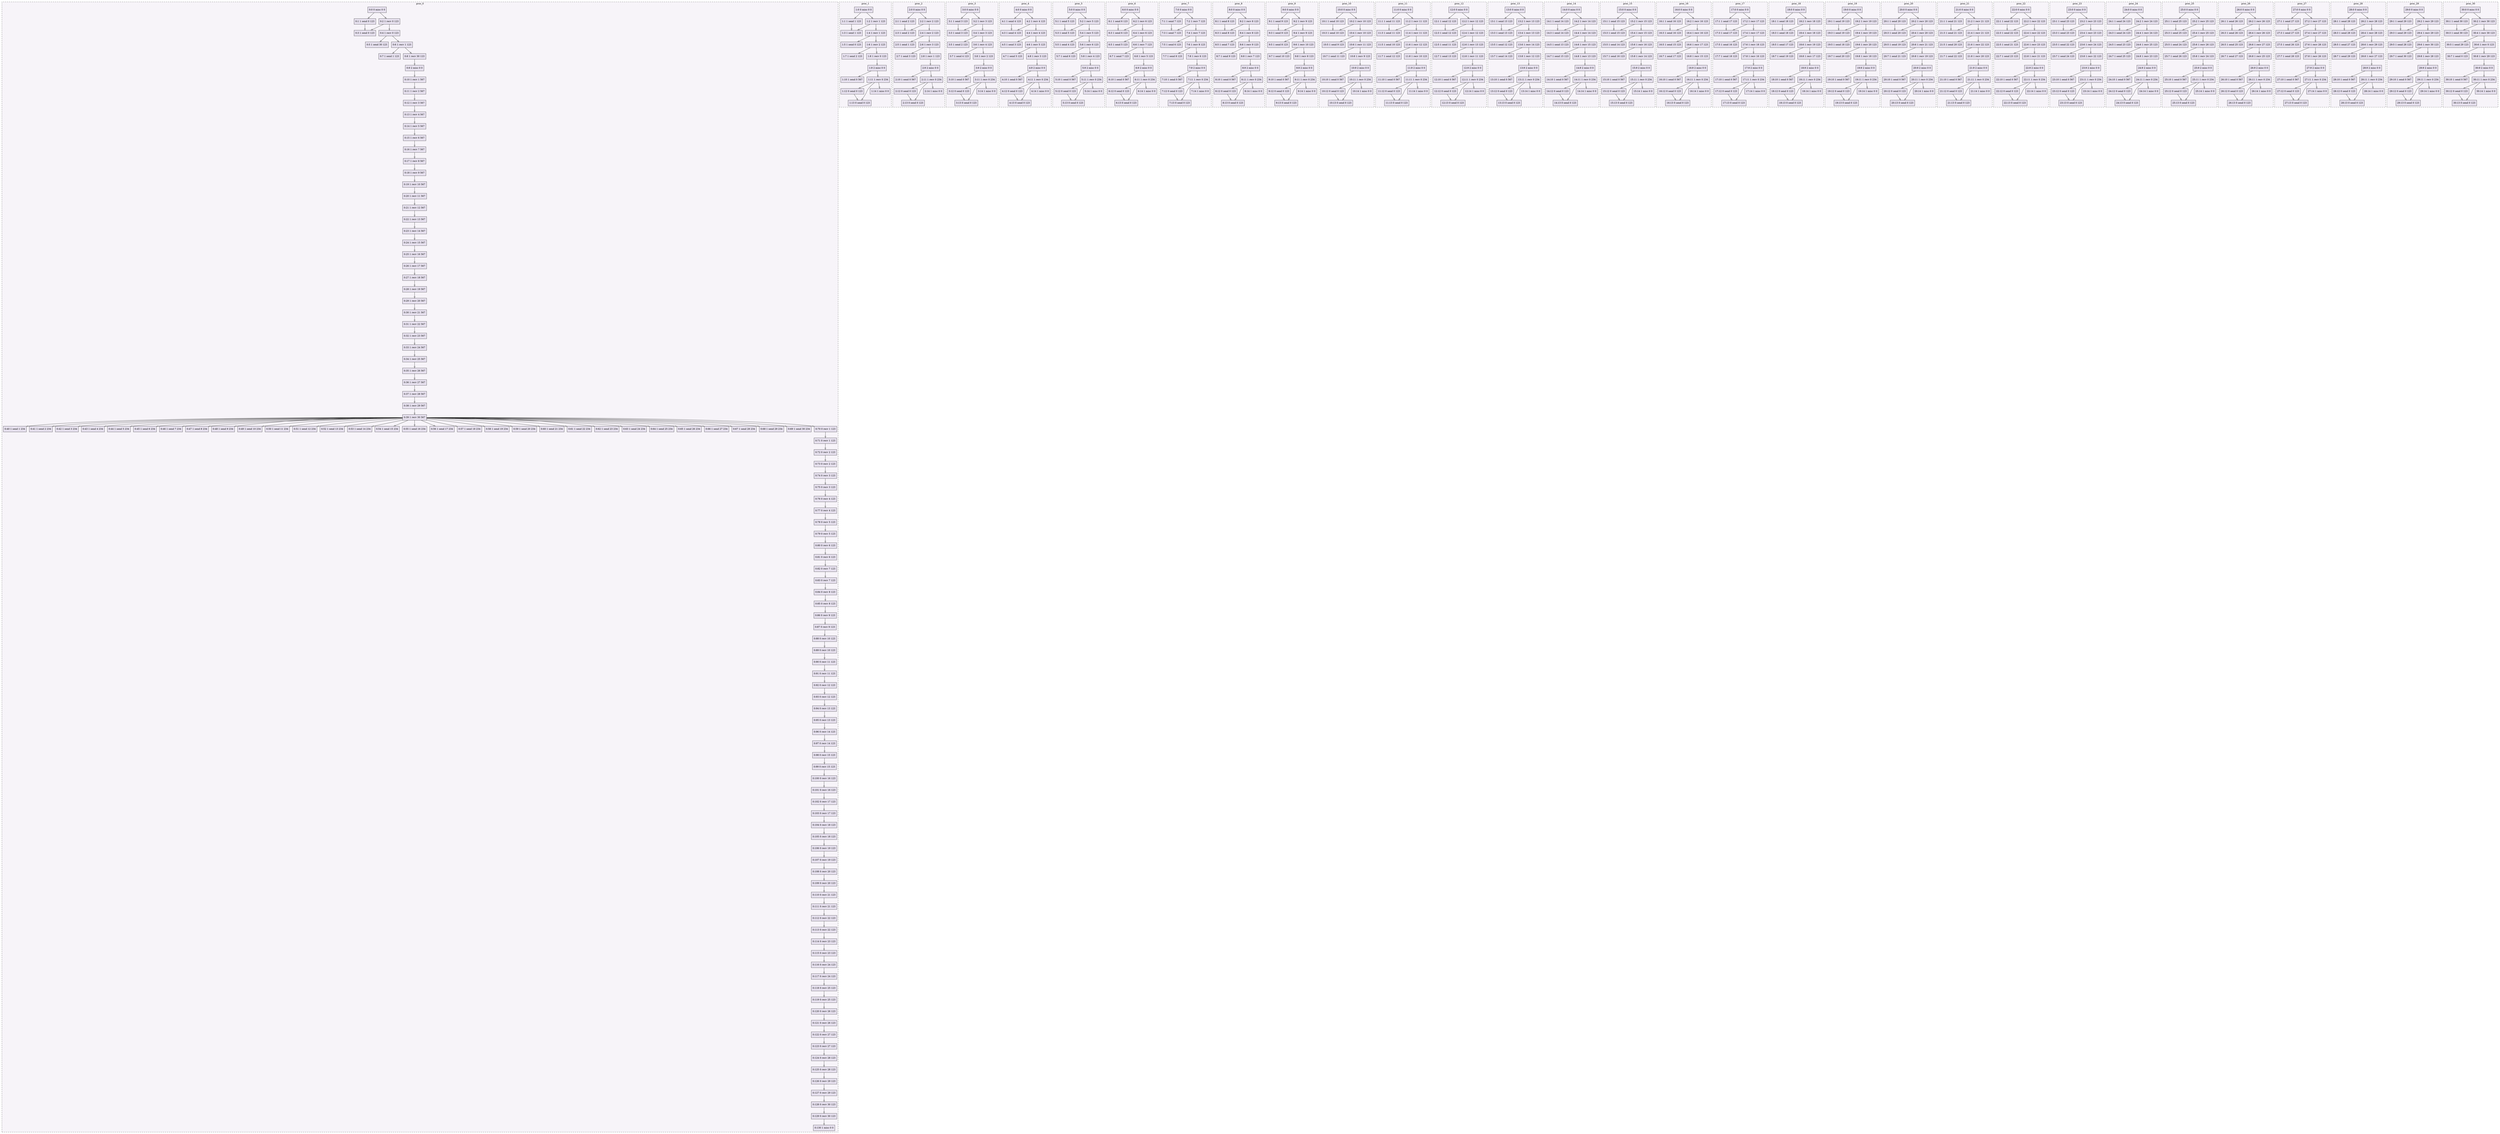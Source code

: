 digraph{node[shape=record style=filled colorscheme=purd9 fillcolor=2];subgraph cluster0{style=dashed;colorscheme=purd9;bgcolor=1;edge[arrowhead=empty];label=proc_0;0[label="0:0 0 misc 0 0"];1[label="0:1 1 send 0 123"];2[label="0:2 1 recv 0 123"];3[label="0:3 1 send 0 123"];4[label="0:4 1 recv 0 123"];5[label="0:5 1 send 30 123"];6[label="0:6 1 recv 1 123"];7[label="0:7 1 send 1 123"];8[label="0:8 1 recv 30 123"];9[label="0:9 2 misc 0 0"];10[label="0:10 1 recv 1 567"];11[label="0:11 1 recv 2 567"];12[label="0:12 1 recv 3 567"];13[label="0:13 1 recv 4 567"];14[label="0:14 1 recv 5 567"];15[label="0:15 1 recv 6 567"];16[label="0:16 1 recv 7 567"];17[label="0:17 1 recv 8 567"];18[label="0:18 1 recv 9 567"];19[label="0:19 1 recv 10 567"];20[label="0:20 1 recv 11 567"];21[label="0:21 1 recv 12 567"];22[label="0:22 1 recv 13 567"];23[label="0:23 1 recv 14 567"];24[label="0:24 1 recv 15 567"];25[label="0:25 1 recv 16 567"];26[label="0:26 1 recv 17 567"];27[label="0:27 1 recv 18 567"];28[label="0:28 1 recv 19 567"];29[label="0:29 1 recv 20 567"];30[label="0:30 1 recv 21 567"];31[label="0:31 1 recv 22 567"];32[label="0:32 1 recv 23 567"];33[label="0:33 1 recv 24 567"];34[label="0:34 1 recv 25 567"];35[label="0:35 1 recv 26 567"];36[label="0:36 1 recv 27 567"];37[label="0:37 1 recv 28 567"];38[label="0:38 1 recv 29 567"];39[label="0:39 1 recv 30 567"];40[label="0:40 1 send 1 234"];41[label="0:41 1 send 2 234"];42[label="0:42 1 send 3 234"];43[label="0:43 1 send 4 234"];44[label="0:44 1 send 5 234"];45[label="0:45 1 send 6 234"];46[label="0:46 1 send 7 234"];47[label="0:47 1 send 8 234"];48[label="0:48 1 send 9 234"];49[label="0:49 1 send 10 234"];50[label="0:50 1 send 11 234"];51[label="0:51 1 send 12 234"];52[label="0:52 1 send 13 234"];53[label="0:53 1 send 14 234"];54[label="0:54 1 send 15 234"];55[label="0:55 1 send 16 234"];56[label="0:56 1 send 17 234"];57[label="0:57 1 send 18 234"];58[label="0:58 1 send 19 234"];59[label="0:59 1 send 20 234"];60[label="0:60 1 send 21 234"];61[label="0:61 1 send 22 234"];62[label="0:62 1 send 23 234"];63[label="0:63 1 send 24 234"];64[label="0:64 1 send 25 234"];65[label="0:65 1 send 26 234"];66[label="0:66 1 send 27 234"];67[label="0:67 1 send 28 234"];68[label="0:68 1 send 29 234"];69[label="0:69 1 send 30 234"];70[label="0:70 0 recv 1 123"];71[label="0:71 0 recv 1 123"];72[label="0:72 0 recv 2 123"];73[label="0:73 0 recv 2 123"];74[label="0:74 0 recv 3 123"];75[label="0:75 0 recv 3 123"];76[label="0:76 0 recv 4 123"];77[label="0:77 0 recv 4 123"];78[label="0:78 0 recv 5 123"];79[label="0:79 0 recv 5 123"];80[label="0:80 0 recv 6 123"];81[label="0:81 0 recv 6 123"];82[label="0:82 0 recv 7 123"];83[label="0:83 0 recv 7 123"];84[label="0:84 0 recv 8 123"];85[label="0:85 0 recv 8 123"];86[label="0:86 0 recv 9 123"];87[label="0:87 0 recv 9 123"];88[label="0:88 0 recv 10 123"];89[label="0:89 0 recv 10 123"];90[label="0:90 0 recv 11 123"];91[label="0:91 0 recv 11 123"];92[label="0:92 0 recv 12 123"];93[label="0:93 0 recv 12 123"];94[label="0:94 0 recv 13 123"];95[label="0:95 0 recv 13 123"];96[label="0:96 0 recv 14 123"];97[label="0:97 0 recv 14 123"];98[label="0:98 0 recv 15 123"];99[label="0:99 0 recv 15 123"];100[label="0:100 0 recv 16 123"];101[label="0:101 0 recv 16 123"];102[label="0:102 0 recv 17 123"];103[label="0:103 0 recv 17 123"];104[label="0:104 0 recv 18 123"];105[label="0:105 0 recv 18 123"];106[label="0:106 0 recv 19 123"];107[label="0:107 0 recv 19 123"];108[label="0:108 0 recv 20 123"];109[label="0:109 0 recv 20 123"];110[label="0:110 0 recv 21 123"];111[label="0:111 0 recv 21 123"];112[label="0:112 0 recv 22 123"];113[label="0:113 0 recv 22 123"];114[label="0:114 0 recv 23 123"];115[label="0:115 0 recv 23 123"];116[label="0:116 0 recv 24 123"];117[label="0:117 0 recv 24 123"];118[label="0:118 0 recv 25 123"];119[label="0:119 0 recv 25 123"];120[label="0:120 0 recv 26 123"];121[label="0:121 0 recv 26 123"];122[label="0:122 0 recv 27 123"];123[label="0:123 0 recv 27 123"];124[label="0:124 0 recv 28 123"];125[label="0:125 0 recv 28 123"];126[label="0:126 0 recv 29 123"];127[label="0:127 0 recv 29 123"];128[label="0:128 0 recv 30 123"];129[label="0:129 0 recv 30 123"];130[label="0:130 1 misc 0 0"];0->1;0->2;2->3;1->3;2->4;4->5;4->6;6->7;6->8;8->9;9->10;10->11;11->12;12->13;13->14;14->15;15->16;16->17;17->18;18->19;19->20;20->21;21->22;22->23;23->24;24->25;25->26;26->27;27->28;28->29;29->30;30->31;31->32;32->33;33->34;34->35;35->36;36->37;37->38;38->39;39->40;39->41;39->42;39->43;39->44;39->45;39->46;39->47;39->48;39->49;39->50;39->51;39->52;39->53;39->54;39->55;39->56;39->57;39->58;39->59;39->60;39->61;39->62;39->63;39->64;39->65;39->66;39->67;39->68;39->69;39->70;70->71;71->72;72->73;73->74;74->75;75->76;76->77;77->78;78->79;79->80;80->81;81->82;82->83;83->84;84->85;85->86;86->87;87->88;88->89;89->90;90->91;91->92;92->93;93->94;94->95;95->96;96->97;97->98;98->99;99->100;100->101;101->102;102->103;103->104;104->105;105->106;106->107;107->108;108->109;109->110;110->111;111->112;112->113;113->114;114->115;115->116;116->117;117->118;118->119;119->120;120->121;121->122;122->123;123->124;124->125;125->126;126->127;127->128;128->129;129->130;}subgraph cluster1{style=dashed;colorscheme=purd9;bgcolor=1;edge[arrowhead=empty];label=proc_1;131[label="1:0 0 misc 0 0"];132[label="1:1 1 send 1 123"];133[label="1:2 1 recv 1 123"];134[label="1:3 1 send 1 123"];135[label="1:4 1 recv 1 123"];136[label="1:5 1 send 0 123"];137[label="1:6 1 recv 2 123"];138[label="1:7 1 send 2 123"];139[label="1:8 1 recv 0 123"];140[label="1:9 2 misc 0 0"];141[label="1:10 1 send 0 567"];142[label="1:11 1 recv 0 234"];143[label="1:12 0 send 0 123"];144[label="1:13 0 send 0 123"];145[label="1:14 1 misc 0 0"];131->132;131->133;133->134;132->134;133->135;135->136;135->137;137->138;137->139;139->140;140->141;140->142;142->143;143->144;142->144;142->145;}subgraph cluster2{style=dashed;colorscheme=purd9;bgcolor=1;edge[arrowhead=empty];label=proc_2;146[label="2:0 0 misc 0 0"];147[label="2:1 1 send 2 123"];148[label="2:2 1 recv 2 123"];149[label="2:3 1 send 2 123"];150[label="2:4 1 recv 2 123"];151[label="2:5 1 send 1 123"];152[label="2:6 1 recv 3 123"];153[label="2:7 1 send 3 123"];154[label="2:8 1 recv 1 123"];155[label="2:9 2 misc 0 0"];156[label="2:10 1 send 0 567"];157[label="2:11 1 recv 0 234"];158[label="2:12 0 send 0 123"];159[label="2:13 0 send 0 123"];160[label="2:14 1 misc 0 0"];146->147;146->148;148->149;147->149;148->150;150->151;150->152;152->153;152->154;154->155;155->156;155->157;157->158;158->159;157->159;157->160;}subgraph cluster3{style=dashed;colorscheme=purd9;bgcolor=1;edge[arrowhead=empty];label=proc_3;161[label="3:0 0 misc 0 0"];162[label="3:1 1 send 3 123"];163[label="3:2 1 recv 3 123"];164[label="3:3 1 send 3 123"];165[label="3:4 1 recv 3 123"];166[label="3:5 1 send 2 123"];167[label="3:6 1 recv 4 123"];168[label="3:7 1 send 4 123"];169[label="3:8 1 recv 2 123"];170[label="3:9 2 misc 0 0"];171[label="3:10 1 send 0 567"];172[label="3:11 1 recv 0 234"];173[label="3:12 0 send 0 123"];174[label="3:13 0 send 0 123"];175[label="3:14 1 misc 0 0"];161->162;161->163;163->164;162->164;163->165;165->166;165->167;167->168;167->169;169->170;170->171;170->172;172->173;173->174;172->174;172->175;}subgraph cluster4{style=dashed;colorscheme=purd9;bgcolor=1;edge[arrowhead=empty];label=proc_4;176[label="4:0 0 misc 0 0"];177[label="4:1 1 send 4 123"];178[label="4:2 1 recv 4 123"];179[label="4:3 1 send 4 123"];180[label="4:4 1 recv 4 123"];181[label="4:5 1 send 3 123"];182[label="4:6 1 recv 5 123"];183[label="4:7 1 send 5 123"];184[label="4:8 1 recv 3 123"];185[label="4:9 2 misc 0 0"];186[label="4:10 1 send 0 567"];187[label="4:11 1 recv 0 234"];188[label="4:12 0 send 0 123"];189[label="4:13 0 send 0 123"];190[label="4:14 1 misc 0 0"];176->177;176->178;178->179;177->179;178->180;180->181;180->182;182->183;182->184;184->185;185->186;185->187;187->188;188->189;187->189;187->190;}subgraph cluster5{style=dashed;colorscheme=purd9;bgcolor=1;edge[arrowhead=empty];label=proc_5;191[label="5:0 0 misc 0 0"];192[label="5:1 1 send 5 123"];193[label="5:2 1 recv 5 123"];194[label="5:3 1 send 5 123"];195[label="5:4 1 recv 5 123"];196[label="5:5 1 send 4 123"];197[label="5:6 1 recv 6 123"];198[label="5:7 1 send 6 123"];199[label="5:8 1 recv 4 123"];200[label="5:9 2 misc 0 0"];201[label="5:10 1 send 0 567"];202[label="5:11 1 recv 0 234"];203[label="5:12 0 send 0 123"];204[label="5:13 0 send 0 123"];205[label="5:14 1 misc 0 0"];191->192;191->193;193->194;192->194;193->195;195->196;195->197;197->198;197->199;199->200;200->201;200->202;202->203;203->204;202->204;202->205;}subgraph cluster6{style=dashed;colorscheme=purd9;bgcolor=1;edge[arrowhead=empty];label=proc_6;206[label="6:0 0 misc 0 0"];207[label="6:1 1 send 6 123"];208[label="6:2 1 recv 6 123"];209[label="6:3 1 send 6 123"];210[label="6:4 1 recv 6 123"];211[label="6:5 1 send 5 123"];212[label="6:6 1 recv 7 123"];213[label="6:7 1 send 7 123"];214[label="6:8 1 recv 5 123"];215[label="6:9 2 misc 0 0"];216[label="6:10 1 send 0 567"];217[label="6:11 1 recv 0 234"];218[label="6:12 0 send 0 123"];219[label="6:13 0 send 0 123"];220[label="6:14 1 misc 0 0"];206->207;206->208;208->209;207->209;208->210;210->211;210->212;212->213;212->214;214->215;215->216;215->217;217->218;218->219;217->219;217->220;}subgraph cluster7{style=dashed;colorscheme=purd9;bgcolor=1;edge[arrowhead=empty];label=proc_7;221[label="7:0 0 misc 0 0"];222[label="7:1 1 send 7 123"];223[label="7:2 1 recv 7 123"];224[label="7:3 1 send 7 123"];225[label="7:4 1 recv 7 123"];226[label="7:5 1 send 6 123"];227[label="7:6 1 recv 8 123"];228[label="7:7 1 send 8 123"];229[label="7:8 1 recv 6 123"];230[label="7:9 2 misc 0 0"];231[label="7:10 1 send 0 567"];232[label="7:11 1 recv 0 234"];233[label="7:12 0 send 0 123"];234[label="7:13 0 send 0 123"];235[label="7:14 1 misc 0 0"];221->222;221->223;223->224;222->224;223->225;225->226;225->227;227->228;227->229;229->230;230->231;230->232;232->233;233->234;232->234;232->235;}subgraph cluster8{style=dashed;colorscheme=purd9;bgcolor=1;edge[arrowhead=empty];label=proc_8;236[label="8:0 0 misc 0 0"];237[label="8:1 1 send 8 123"];238[label="8:2 1 recv 8 123"];239[label="8:3 1 send 8 123"];240[label="8:4 1 recv 8 123"];241[label="8:5 1 send 7 123"];242[label="8:6 1 recv 9 123"];243[label="8:7 1 send 9 123"];244[label="8:8 1 recv 7 123"];245[label="8:9 2 misc 0 0"];246[label="8:10 1 send 0 567"];247[label="8:11 1 recv 0 234"];248[label="8:12 0 send 0 123"];249[label="8:13 0 send 0 123"];250[label="8:14 1 misc 0 0"];236->237;236->238;238->239;237->239;238->240;240->241;240->242;242->243;242->244;244->245;245->246;245->247;247->248;248->249;247->249;247->250;}subgraph cluster9{style=dashed;colorscheme=purd9;bgcolor=1;edge[arrowhead=empty];label=proc_9;251[label="9:0 0 misc 0 0"];252[label="9:1 1 send 9 123"];253[label="9:2 1 recv 9 123"];254[label="9:3 1 send 9 123"];255[label="9:4 1 recv 9 123"];256[label="9:5 1 send 8 123"];257[label="9:6 1 recv 10 123"];258[label="9:7 1 send 10 123"];259[label="9:8 1 recv 8 123"];260[label="9:9 2 misc 0 0"];261[label="9:10 1 send 0 567"];262[label="9:11 1 recv 0 234"];263[label="9:12 0 send 0 123"];264[label="9:13 0 send 0 123"];265[label="9:14 1 misc 0 0"];251->252;251->253;253->254;252->254;253->255;255->256;255->257;257->258;257->259;259->260;260->261;260->262;262->263;263->264;262->264;262->265;}subgraph cluster10{style=dashed;colorscheme=purd9;bgcolor=1;edge[arrowhead=empty];label=proc_10;266[label="10:0 0 misc 0 0"];267[label="10:1 1 send 10 123"];268[label="10:2 1 recv 10 123"];269[label="10:3 1 send 10 123"];270[label="10:4 1 recv 10 123"];271[label="10:5 1 send 9 123"];272[label="10:6 1 recv 11 123"];273[label="10:7 1 send 11 123"];274[label="10:8 1 recv 9 123"];275[label="10:9 2 misc 0 0"];276[label="10:10 1 send 0 567"];277[label="10:11 1 recv 0 234"];278[label="10:12 0 send 0 123"];279[label="10:13 0 send 0 123"];280[label="10:14 1 misc 0 0"];266->267;266->268;268->269;267->269;268->270;270->271;270->272;272->273;272->274;274->275;275->276;275->277;277->278;278->279;277->279;277->280;}subgraph cluster11{style=dashed;colorscheme=purd9;bgcolor=1;edge[arrowhead=empty];label=proc_11;281[label="11:0 0 misc 0 0"];282[label="11:1 1 send 11 123"];283[label="11:2 1 recv 11 123"];284[label="11:3 1 send 11 123"];285[label="11:4 1 recv 11 123"];286[label="11:5 1 send 10 123"];287[label="11:6 1 recv 12 123"];288[label="11:7 1 send 12 123"];289[label="11:8 1 recv 10 123"];290[label="11:9 2 misc 0 0"];291[label="11:10 1 send 0 567"];292[label="11:11 1 recv 0 234"];293[label="11:12 0 send 0 123"];294[label="11:13 0 send 0 123"];295[label="11:14 1 misc 0 0"];281->282;281->283;283->284;282->284;283->285;285->286;285->287;287->288;287->289;289->290;290->291;290->292;292->293;293->294;292->294;292->295;}subgraph cluster12{style=dashed;colorscheme=purd9;bgcolor=1;edge[arrowhead=empty];label=proc_12;296[label="12:0 0 misc 0 0"];297[label="12:1 1 send 12 123"];298[label="12:2 1 recv 12 123"];299[label="12:3 1 send 12 123"];300[label="12:4 1 recv 12 123"];301[label="12:5 1 send 11 123"];302[label="12:6 1 recv 13 123"];303[label="12:7 1 send 13 123"];304[label="12:8 1 recv 11 123"];305[label="12:9 2 misc 0 0"];306[label="12:10 1 send 0 567"];307[label="12:11 1 recv 0 234"];308[label="12:12 0 send 0 123"];309[label="12:13 0 send 0 123"];310[label="12:14 1 misc 0 0"];296->297;296->298;298->299;297->299;298->300;300->301;300->302;302->303;302->304;304->305;305->306;305->307;307->308;308->309;307->309;307->310;}subgraph cluster13{style=dashed;colorscheme=purd9;bgcolor=1;edge[arrowhead=empty];label=proc_13;311[label="13:0 0 misc 0 0"];312[label="13:1 1 send 13 123"];313[label="13:2 1 recv 13 123"];314[label="13:3 1 send 13 123"];315[label="13:4 1 recv 13 123"];316[label="13:5 1 send 12 123"];317[label="13:6 1 recv 14 123"];318[label="13:7 1 send 14 123"];319[label="13:8 1 recv 12 123"];320[label="13:9 2 misc 0 0"];321[label="13:10 1 send 0 567"];322[label="13:11 1 recv 0 234"];323[label="13:12 0 send 0 123"];324[label="13:13 0 send 0 123"];325[label="13:14 1 misc 0 0"];311->312;311->313;313->314;312->314;313->315;315->316;315->317;317->318;317->319;319->320;320->321;320->322;322->323;323->324;322->324;322->325;}subgraph cluster14{style=dashed;colorscheme=purd9;bgcolor=1;edge[arrowhead=empty];label=proc_14;326[label="14:0 0 misc 0 0"];327[label="14:1 1 send 14 123"];328[label="14:2 1 recv 14 123"];329[label="14:3 1 send 14 123"];330[label="14:4 1 recv 14 123"];331[label="14:5 1 send 13 123"];332[label="14:6 1 recv 15 123"];333[label="14:7 1 send 15 123"];334[label="14:8 1 recv 13 123"];335[label="14:9 2 misc 0 0"];336[label="14:10 1 send 0 567"];337[label="14:11 1 recv 0 234"];338[label="14:12 0 send 0 123"];339[label="14:13 0 send 0 123"];340[label="14:14 1 misc 0 0"];326->327;326->328;328->329;327->329;328->330;330->331;330->332;332->333;332->334;334->335;335->336;335->337;337->338;338->339;337->339;337->340;}subgraph cluster15{style=dashed;colorscheme=purd9;bgcolor=1;edge[arrowhead=empty];label=proc_15;341[label="15:0 0 misc 0 0"];342[label="15:1 1 send 15 123"];343[label="15:2 1 recv 15 123"];344[label="15:3 1 send 15 123"];345[label="15:4 1 recv 15 123"];346[label="15:5 1 send 14 123"];347[label="15:6 1 recv 16 123"];348[label="15:7 1 send 16 123"];349[label="15:8 1 recv 14 123"];350[label="15:9 2 misc 0 0"];351[label="15:10 1 send 0 567"];352[label="15:11 1 recv 0 234"];353[label="15:12 0 send 0 123"];354[label="15:13 0 send 0 123"];355[label="15:14 1 misc 0 0"];341->342;341->343;343->344;342->344;343->345;345->346;345->347;347->348;347->349;349->350;350->351;350->352;352->353;353->354;352->354;352->355;}subgraph cluster16{style=dashed;colorscheme=purd9;bgcolor=1;edge[arrowhead=empty];label=proc_16;356[label="16:0 0 misc 0 0"];357[label="16:1 1 send 16 123"];358[label="16:2 1 recv 16 123"];359[label="16:3 1 send 16 123"];360[label="16:4 1 recv 16 123"];361[label="16:5 1 send 15 123"];362[label="16:6 1 recv 17 123"];363[label="16:7 1 send 17 123"];364[label="16:8 1 recv 15 123"];365[label="16:9 2 misc 0 0"];366[label="16:10 1 send 0 567"];367[label="16:11 1 recv 0 234"];368[label="16:12 0 send 0 123"];369[label="16:13 0 send 0 123"];370[label="16:14 1 misc 0 0"];356->357;356->358;358->359;357->359;358->360;360->361;360->362;362->363;362->364;364->365;365->366;365->367;367->368;368->369;367->369;367->370;}subgraph cluster17{style=dashed;colorscheme=purd9;bgcolor=1;edge[arrowhead=empty];label=proc_17;371[label="17:0 0 misc 0 0"];372[label="17:1 1 send 17 123"];373[label="17:2 1 recv 17 123"];374[label="17:3 1 send 17 123"];375[label="17:4 1 recv 17 123"];376[label="17:5 1 send 16 123"];377[label="17:6 1 recv 18 123"];378[label="17:7 1 send 18 123"];379[label="17:8 1 recv 16 123"];380[label="17:9 2 misc 0 0"];381[label="17:10 1 send 0 567"];382[label="17:11 1 recv 0 234"];383[label="17:12 0 send 0 123"];384[label="17:13 0 send 0 123"];385[label="17:14 1 misc 0 0"];371->372;371->373;373->374;372->374;373->375;375->376;375->377;377->378;377->379;379->380;380->381;380->382;382->383;383->384;382->384;382->385;}subgraph cluster18{style=dashed;colorscheme=purd9;bgcolor=1;edge[arrowhead=empty];label=proc_18;386[label="18:0 0 misc 0 0"];387[label="18:1 1 send 18 123"];388[label="18:2 1 recv 18 123"];389[label="18:3 1 send 18 123"];390[label="18:4 1 recv 18 123"];391[label="18:5 1 send 17 123"];392[label="18:6 1 recv 19 123"];393[label="18:7 1 send 19 123"];394[label="18:8 1 recv 17 123"];395[label="18:9 2 misc 0 0"];396[label="18:10 1 send 0 567"];397[label="18:11 1 recv 0 234"];398[label="18:12 0 send 0 123"];399[label="18:13 0 send 0 123"];400[label="18:14 1 misc 0 0"];386->387;386->388;388->389;387->389;388->390;390->391;390->392;392->393;392->394;394->395;395->396;395->397;397->398;398->399;397->399;397->400;}subgraph cluster19{style=dashed;colorscheme=purd9;bgcolor=1;edge[arrowhead=empty];label=proc_19;401[label="19:0 0 misc 0 0"];402[label="19:1 1 send 19 123"];403[label="19:2 1 recv 19 123"];404[label="19:3 1 send 19 123"];405[label="19:4 1 recv 19 123"];406[label="19:5 1 send 18 123"];407[label="19:6 1 recv 20 123"];408[label="19:7 1 send 20 123"];409[label="19:8 1 recv 18 123"];410[label="19:9 2 misc 0 0"];411[label="19:10 1 send 0 567"];412[label="19:11 1 recv 0 234"];413[label="19:12 0 send 0 123"];414[label="19:13 0 send 0 123"];415[label="19:14 1 misc 0 0"];401->402;401->403;403->404;402->404;403->405;405->406;405->407;407->408;407->409;409->410;410->411;410->412;412->413;413->414;412->414;412->415;}subgraph cluster20{style=dashed;colorscheme=purd9;bgcolor=1;edge[arrowhead=empty];label=proc_20;416[label="20:0 0 misc 0 0"];417[label="20:1 1 send 20 123"];418[label="20:2 1 recv 20 123"];419[label="20:3 1 send 20 123"];420[label="20:4 1 recv 20 123"];421[label="20:5 1 send 19 123"];422[label="20:6 1 recv 21 123"];423[label="20:7 1 send 21 123"];424[label="20:8 1 recv 19 123"];425[label="20:9 2 misc 0 0"];426[label="20:10 1 send 0 567"];427[label="20:11 1 recv 0 234"];428[label="20:12 0 send 0 123"];429[label="20:13 0 send 0 123"];430[label="20:14 1 misc 0 0"];416->417;416->418;418->419;417->419;418->420;420->421;420->422;422->423;422->424;424->425;425->426;425->427;427->428;428->429;427->429;427->430;}subgraph cluster21{style=dashed;colorscheme=purd9;bgcolor=1;edge[arrowhead=empty];label=proc_21;431[label="21:0 0 misc 0 0"];432[label="21:1 1 send 21 123"];433[label="21:2 1 recv 21 123"];434[label="21:3 1 send 21 123"];435[label="21:4 1 recv 21 123"];436[label="21:5 1 send 20 123"];437[label="21:6 1 recv 22 123"];438[label="21:7 1 send 22 123"];439[label="21:8 1 recv 20 123"];440[label="21:9 2 misc 0 0"];441[label="21:10 1 send 0 567"];442[label="21:11 1 recv 0 234"];443[label="21:12 0 send 0 123"];444[label="21:13 0 send 0 123"];445[label="21:14 1 misc 0 0"];431->432;431->433;433->434;432->434;433->435;435->436;435->437;437->438;437->439;439->440;440->441;440->442;442->443;443->444;442->444;442->445;}subgraph cluster22{style=dashed;colorscheme=purd9;bgcolor=1;edge[arrowhead=empty];label=proc_22;446[label="22:0 0 misc 0 0"];447[label="22:1 1 send 22 123"];448[label="22:2 1 recv 22 123"];449[label="22:3 1 send 22 123"];450[label="22:4 1 recv 22 123"];451[label="22:5 1 send 21 123"];452[label="22:6 1 recv 23 123"];453[label="22:7 1 send 23 123"];454[label="22:8 1 recv 21 123"];455[label="22:9 2 misc 0 0"];456[label="22:10 1 send 0 567"];457[label="22:11 1 recv 0 234"];458[label="22:12 0 send 0 123"];459[label="22:13 0 send 0 123"];460[label="22:14 1 misc 0 0"];446->447;446->448;448->449;447->449;448->450;450->451;450->452;452->453;452->454;454->455;455->456;455->457;457->458;458->459;457->459;457->460;}subgraph cluster23{style=dashed;colorscheme=purd9;bgcolor=1;edge[arrowhead=empty];label=proc_23;461[label="23:0 0 misc 0 0"];462[label="23:1 1 send 23 123"];463[label="23:2 1 recv 23 123"];464[label="23:3 1 send 23 123"];465[label="23:4 1 recv 23 123"];466[label="23:5 1 send 22 123"];467[label="23:6 1 recv 24 123"];468[label="23:7 1 send 24 123"];469[label="23:8 1 recv 22 123"];470[label="23:9 2 misc 0 0"];471[label="23:10 1 send 0 567"];472[label="23:11 1 recv 0 234"];473[label="23:12 0 send 0 123"];474[label="23:13 0 send 0 123"];475[label="23:14 1 misc 0 0"];461->462;461->463;463->464;462->464;463->465;465->466;465->467;467->468;467->469;469->470;470->471;470->472;472->473;473->474;472->474;472->475;}subgraph cluster24{style=dashed;colorscheme=purd9;bgcolor=1;edge[arrowhead=empty];label=proc_24;476[label="24:0 0 misc 0 0"];477[label="24:1 1 send 24 123"];478[label="24:2 1 recv 24 123"];479[label="24:3 1 send 24 123"];480[label="24:4 1 recv 24 123"];481[label="24:5 1 send 23 123"];482[label="24:6 1 recv 25 123"];483[label="24:7 1 send 25 123"];484[label="24:8 1 recv 23 123"];485[label="24:9 2 misc 0 0"];486[label="24:10 1 send 0 567"];487[label="24:11 1 recv 0 234"];488[label="24:12 0 send 0 123"];489[label="24:13 0 send 0 123"];490[label="24:14 1 misc 0 0"];476->477;476->478;478->479;477->479;478->480;480->481;480->482;482->483;482->484;484->485;485->486;485->487;487->488;488->489;487->489;487->490;}subgraph cluster25{style=dashed;colorscheme=purd9;bgcolor=1;edge[arrowhead=empty];label=proc_25;491[label="25:0 0 misc 0 0"];492[label="25:1 1 send 25 123"];493[label="25:2 1 recv 25 123"];494[label="25:3 1 send 25 123"];495[label="25:4 1 recv 25 123"];496[label="25:5 1 send 24 123"];497[label="25:6 1 recv 26 123"];498[label="25:7 1 send 26 123"];499[label="25:8 1 recv 24 123"];500[label="25:9 2 misc 0 0"];501[label="25:10 1 send 0 567"];502[label="25:11 1 recv 0 234"];503[label="25:12 0 send 0 123"];504[label="25:13 0 send 0 123"];505[label="25:14 1 misc 0 0"];491->492;491->493;493->494;492->494;493->495;495->496;495->497;497->498;497->499;499->500;500->501;500->502;502->503;503->504;502->504;502->505;}subgraph cluster26{style=dashed;colorscheme=purd9;bgcolor=1;edge[arrowhead=empty];label=proc_26;506[label="26:0 0 misc 0 0"];507[label="26:1 1 send 26 123"];508[label="26:2 1 recv 26 123"];509[label="26:3 1 send 26 123"];510[label="26:4 1 recv 26 123"];511[label="26:5 1 send 25 123"];512[label="26:6 1 recv 27 123"];513[label="26:7 1 send 27 123"];514[label="26:8 1 recv 25 123"];515[label="26:9 2 misc 0 0"];516[label="26:10 1 send 0 567"];517[label="26:11 1 recv 0 234"];518[label="26:12 0 send 0 123"];519[label="26:13 0 send 0 123"];520[label="26:14 1 misc 0 0"];506->507;506->508;508->509;507->509;508->510;510->511;510->512;512->513;512->514;514->515;515->516;515->517;517->518;518->519;517->519;517->520;}subgraph cluster27{style=dashed;colorscheme=purd9;bgcolor=1;edge[arrowhead=empty];label=proc_27;521[label="27:0 0 misc 0 0"];522[label="27:1 1 send 27 123"];523[label="27:2 1 recv 27 123"];524[label="27:3 1 send 27 123"];525[label="27:4 1 recv 27 123"];526[label="27:5 1 send 26 123"];527[label="27:6 1 recv 28 123"];528[label="27:7 1 send 28 123"];529[label="27:8 1 recv 26 123"];530[label="27:9 2 misc 0 0"];531[label="27:10 1 send 0 567"];532[label="27:11 1 recv 0 234"];533[label="27:12 0 send 0 123"];534[label="27:13 0 send 0 123"];535[label="27:14 1 misc 0 0"];521->522;521->523;523->524;522->524;523->525;525->526;525->527;527->528;527->529;529->530;530->531;530->532;532->533;533->534;532->534;532->535;}subgraph cluster28{style=dashed;colorscheme=purd9;bgcolor=1;edge[arrowhead=empty];label=proc_28;536[label="28:0 0 misc 0 0"];537[label="28:1 1 send 28 123"];538[label="28:2 1 recv 28 123"];539[label="28:3 1 send 28 123"];540[label="28:4 1 recv 28 123"];541[label="28:5 1 send 27 123"];542[label="28:6 1 recv 29 123"];543[label="28:7 1 send 29 123"];544[label="28:8 1 recv 27 123"];545[label="28:9 2 misc 0 0"];546[label="28:10 1 send 0 567"];547[label="28:11 1 recv 0 234"];548[label="28:12 0 send 0 123"];549[label="28:13 0 send 0 123"];550[label="28:14 1 misc 0 0"];536->537;536->538;538->539;537->539;538->540;540->541;540->542;542->543;542->544;544->545;545->546;545->547;547->548;548->549;547->549;547->550;}subgraph cluster29{style=dashed;colorscheme=purd9;bgcolor=1;edge[arrowhead=empty];label=proc_29;551[label="29:0 0 misc 0 0"];552[label="29:1 1 send 29 123"];553[label="29:2 1 recv 29 123"];554[label="29:3 1 send 29 123"];555[label="29:4 1 recv 29 123"];556[label="29:5 1 send 28 123"];557[label="29:6 1 recv 30 123"];558[label="29:7 1 send 30 123"];559[label="29:8 1 recv 28 123"];560[label="29:9 2 misc 0 0"];561[label="29:10 1 send 0 567"];562[label="29:11 1 recv 0 234"];563[label="29:12 0 send 0 123"];564[label="29:13 0 send 0 123"];565[label="29:14 1 misc 0 0"];551->552;551->553;553->554;552->554;553->555;555->556;555->557;557->558;557->559;559->560;560->561;560->562;562->563;563->564;562->564;562->565;}subgraph cluster30{style=dashed;colorscheme=purd9;bgcolor=1;edge[arrowhead=empty];label=proc_30;566[label="30:0 0 misc 0 0"];567[label="30:1 1 send 30 123"];568[label="30:2 1 recv 30 123"];569[label="30:3 1 send 30 123"];570[label="30:4 1 recv 30 123"];571[label="30:5 1 send 29 123"];572[label="30:6 1 recv 0 123"];573[label="30:7 1 send 0 123"];574[label="30:8 1 recv 29 123"];575[label="30:9 2 misc 0 0"];576[label="30:10 1 send 0 567"];577[label="30:11 1 recv 0 234"];578[label="30:12 0 send 0 123"];579[label="30:13 0 send 0 123"];580[label="30:14 1 misc 0 0"];566->567;566->568;568->569;567->569;568->570;570->571;570->572;572->573;572->574;574->575;575->576;575->577;577->578;578->579;577->579;577->580;}}